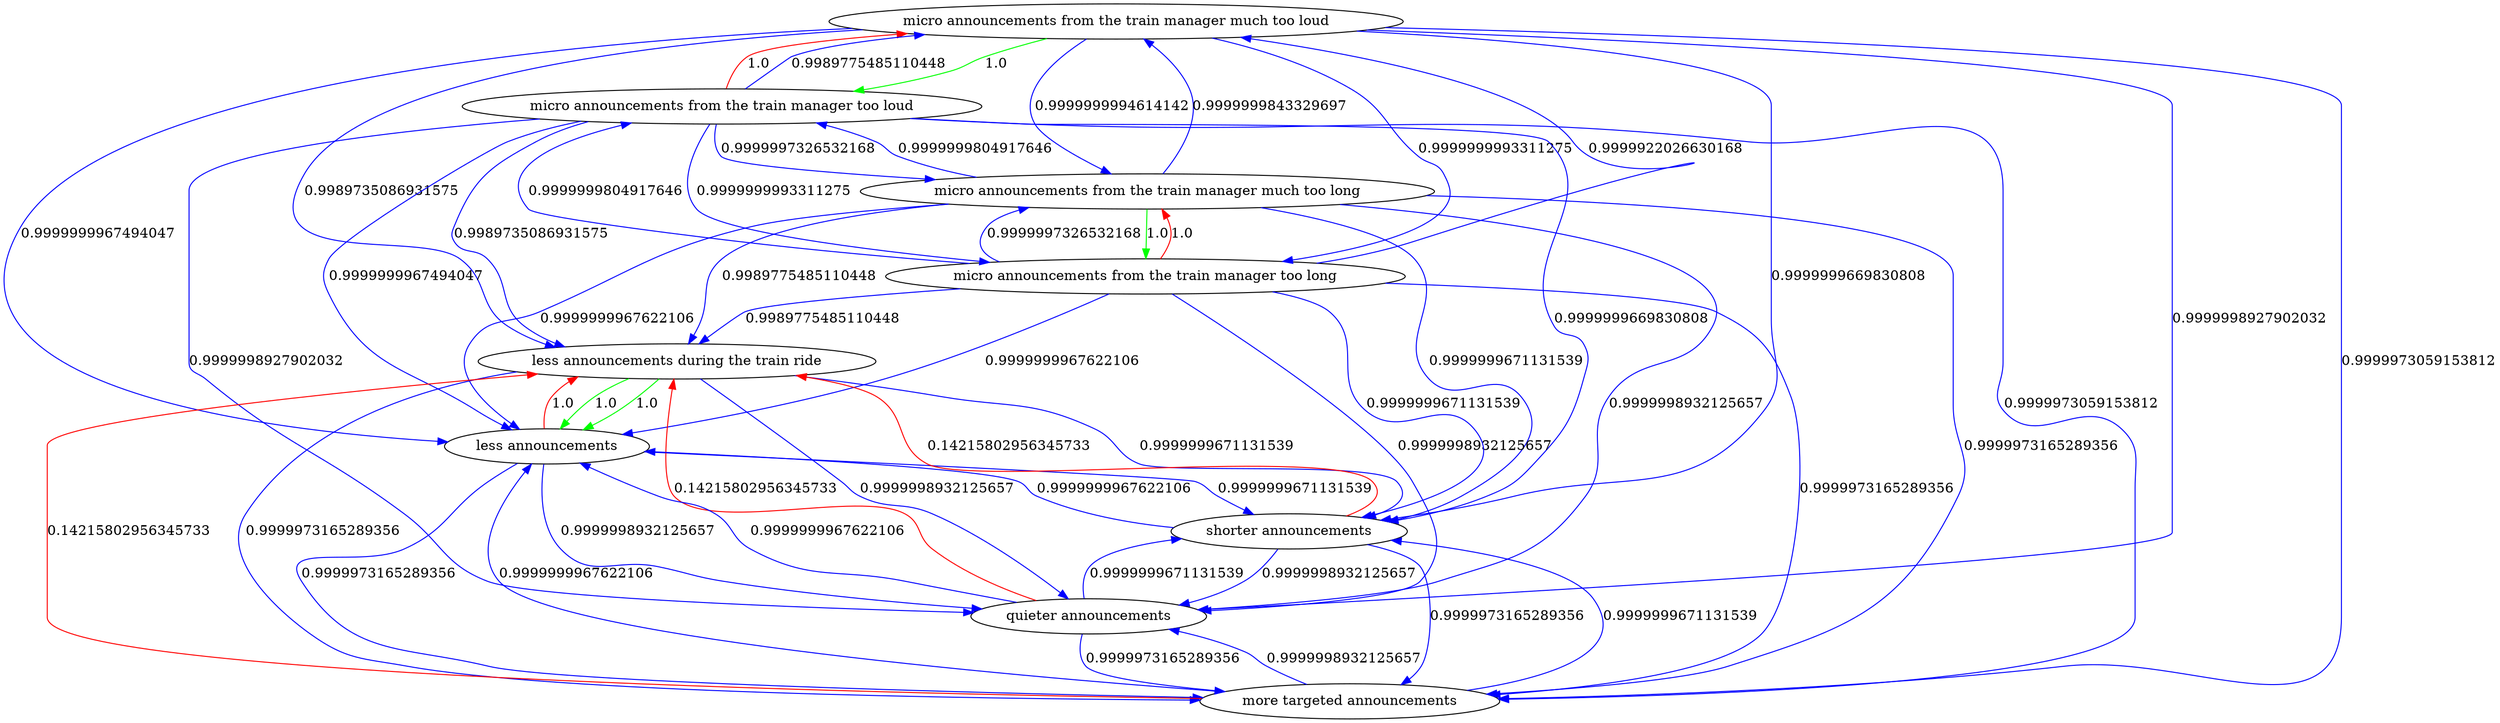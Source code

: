 digraph rawGraph {
"less announcements during the train ride";"less announcements";"micro announcements from the train manager much too loud";"micro announcements from the train manager too loud";"micro announcements from the train manager much too long";"micro announcements from the train manager too long";"more targeted announcements";"quieter announcements";"shorter announcements";"less announcements during the train ride" -> "less announcements" [label=1.0] [color=green]
"less announcements during the train ride" -> "less announcements" [label=1.0] [color=green]
"less announcements" -> "less announcements during the train ride" [label=1.0] [color=red]
"micro announcements from the train manager much too loud" -> "micro announcements from the train manager too loud" [label=1.0] [color=green]
"micro announcements from the train manager too loud" -> "micro announcements from the train manager much too loud" [label=1.0] [color=red]
"micro announcements from the train manager much too loud" -> "less announcements during the train ride" [label=0.9989735086931575] [color=blue]
"micro announcements from the train manager much too loud" -> "less announcements" [label=0.9999999967494047] [color=blue]
"micro announcements from the train manager too loud" -> "less announcements during the train ride" [label=0.9989735086931575] [color=blue]
"micro announcements from the train manager too loud" -> "less announcements" [label=0.9999999967494047] [color=blue]
"micro announcements from the train manager much too long" -> "micro announcements from the train manager too long" [label=1.0] [color=green]
"micro announcements from the train manager too long" -> "micro announcements from the train manager much too long" [label=1.0] [color=red]
"micro announcements from the train manager much too loud" -> "micro announcements from the train manager much too long" [label=0.9999999994614142] [color=blue]
"micro announcements from the train manager much too loud" -> "micro announcements from the train manager too long" [label=0.9999999993311275] [color=blue]
"micro announcements from the train manager too loud" -> "micro announcements from the train manager much too long" [label=0.9999997326532168] [color=blue]
"micro announcements from the train manager too loud" -> "micro announcements from the train manager too long" [label=0.9999999993311275] [color=blue]
"micro announcements from the train manager much too long" -> "less announcements during the train ride" [label=0.9989775485110448] [color=blue]
"micro announcements from the train manager much too long" -> "less announcements" [label=0.9999999967622106] [color=blue]
"micro announcements from the train manager much too long" -> "micro announcements from the train manager much too loud" [label=0.9999999843329697] [color=blue]
"micro announcements from the train manager much too long" -> "micro announcements from the train manager too loud" [label=0.9999999804917646] [color=blue]
"micro announcements from the train manager too long" -> "less announcements during the train ride" [label=0.9989775485110448] [color=blue]
"micro announcements from the train manager too long" -> "less announcements" [label=0.9999999967622106] [color=blue]
"micro announcements from the train manager too long" -> "micro announcements from the train manager much too loud" [label=0.9999922026630168] [color=blue]
"micro announcements from the train manager too long" -> "micro announcements from the train manager too loud" [label=0.9999999804917646] [color=blue]
"less announcements during the train ride" -> "more targeted announcements" [label=0.9999973165289356] [color=blue]
"less announcements" -> "more targeted announcements" [label=0.9999973165289356] [color=blue]
"micro announcements from the train manager much too loud" -> "more targeted announcements" [label=0.9999973059153812] [color=blue]
"micro announcements from the train manager too loud" -> "more targeted announcements" [label=0.9999973059153812] [color=blue]
"micro announcements from the train manager much too long" -> "more targeted announcements" [label=0.9999973165289356] [color=blue]
"micro announcements from the train manager too long" -> "more targeted announcements" [label=0.9999973165289356] [color=blue]
"more targeted announcements" -> "less announcements during the train ride" [label=0.14215802956345733] [color=red]
"more targeted announcements" -> "less announcements" [label=0.9999999967622106] [color=blue]
"less announcements during the train ride" -> "quieter announcements" [label=0.9999998932125657] [color=blue]
"less announcements" -> "quieter announcements" [label=0.9999998932125657] [color=blue]
"micro announcements from the train manager much too loud" -> "quieter announcements" [label=0.9999998927902032] [color=blue]
"micro announcements from the train manager too loud" -> "quieter announcements" [label=0.9999998927902032] [color=blue]
"micro announcements from the train manager much too long" -> "quieter announcements" [label=0.9999998932125657] [color=blue]
"micro announcements from the train manager too long" -> "quieter announcements" [label=0.9999998932125657] [color=blue]
"more targeted announcements" -> "quieter announcements" [label=0.9999998932125657] [color=blue]
"quieter announcements" -> "less announcements during the train ride" [label=0.14215802956345733] [color=red]
"quieter announcements" -> "less announcements" [label=0.9999999967622106] [color=blue]
"quieter announcements" -> "more targeted announcements" [label=0.9999973165289356] [color=blue]
"less announcements during the train ride" -> "shorter announcements" [label=0.9999999671131539] [color=blue]
"less announcements" -> "shorter announcements" [label=0.9999999671131539] [color=blue]
"micro announcements from the train manager much too loud" -> "shorter announcements" [label=0.9999999669830808] [color=blue]
"micro announcements from the train manager too loud" -> "shorter announcements" [label=0.9999999669830808] [color=blue]
"micro announcements from the train manager much too long" -> "shorter announcements" [label=0.9999999671131539] [color=blue]
"micro announcements from the train manager too long" -> "shorter announcements" [label=0.9999999671131539] [color=blue]
"more targeted announcements" -> "shorter announcements" [label=0.9999999671131539] [color=blue]
"quieter announcements" -> "shorter announcements" [label=0.9999999671131539] [color=blue]
"shorter announcements" -> "less announcements during the train ride" [label=0.14215802956345733] [color=red]
"shorter announcements" -> "less announcements" [label=0.9999999967622106] [color=blue]
"shorter announcements" -> "more targeted announcements" [label=0.9999973165289356] [color=blue]
"shorter announcements" -> "quieter announcements" [label=0.9999998932125657] [color=blue]
"micro announcements from the train manager too loud" -> "micro announcements from the train manager much too loud" [label=0.9989775485110448] [color=blue]
"micro announcements from the train manager too long" -> "micro announcements from the train manager much too long" [label=0.9999997326532168] [color=blue]
}